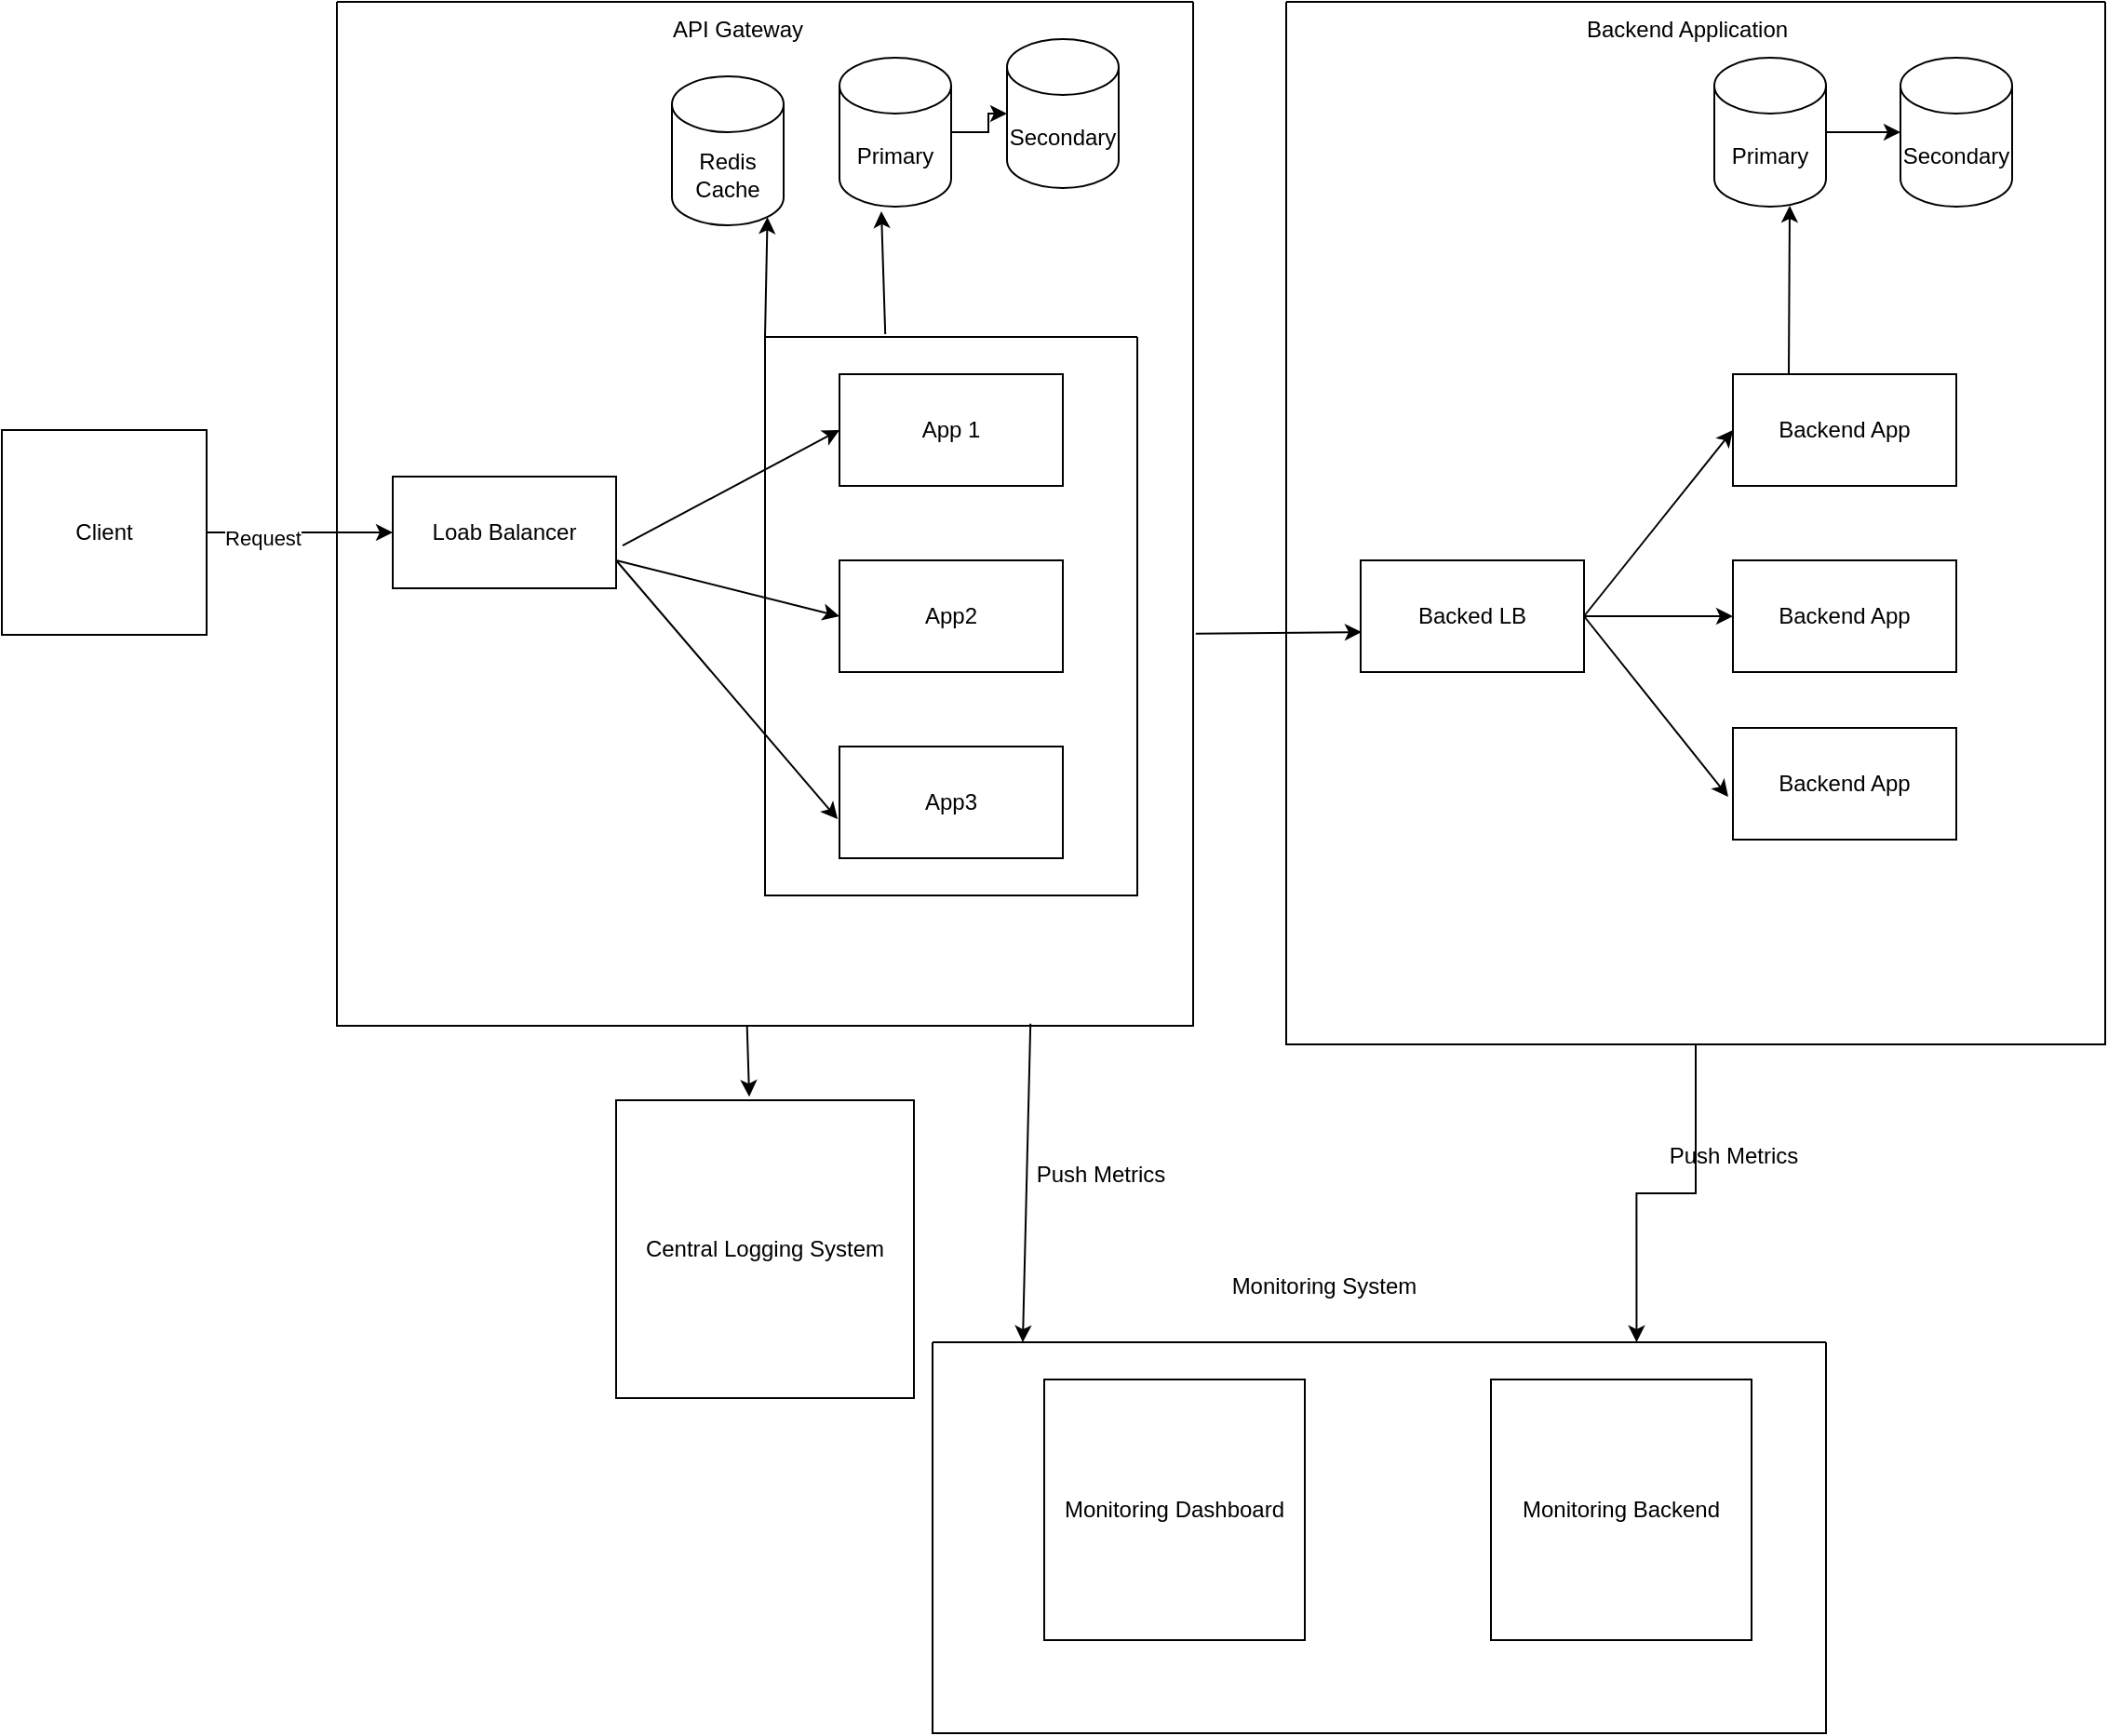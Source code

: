 <mxfile version="20.3.0" type="github">
  <diagram id="6zhuYc9gIJg85YQYfyod" name="Page-1">
    <mxGraphModel dx="1298" dy="866" grid="1" gridSize="10" guides="1" tooltips="1" connect="1" arrows="1" fold="1" page="1" pageScale="1" pageWidth="850" pageHeight="1100" math="0" shadow="0">
      <root>
        <mxCell id="0" />
        <mxCell id="1" parent="0" />
        <mxCell id="olm5dgiGOFT5ouL3xigB-4" style="edgeStyle=orthogonalEdgeStyle;rounded=0;orthogonalLoop=1;jettySize=auto;html=1;" parent="1" source="olm5dgiGOFT5ouL3xigB-1" target="olm5dgiGOFT5ouL3xigB-2" edge="1">
          <mxGeometry relative="1" as="geometry" />
        </mxCell>
        <mxCell id="olm5dgiGOFT5ouL3xigB-5" value="Request" style="edgeLabel;html=1;align=center;verticalAlign=middle;resizable=0;points=[];" parent="olm5dgiGOFT5ouL3xigB-4" vertex="1" connectable="0">
          <mxGeometry x="-0.4" y="-3" relative="1" as="geometry">
            <mxPoint as="offset" />
          </mxGeometry>
        </mxCell>
        <mxCell id="olm5dgiGOFT5ouL3xigB-1" value="Client" style="whiteSpace=wrap;html=1;aspect=fixed;" parent="1" vertex="1">
          <mxGeometry x="20" y="330" width="110" height="110" as="geometry" />
        </mxCell>
        <mxCell id="olm5dgiGOFT5ouL3xigB-2" value="Loab Balancer" style="rounded=0;whiteSpace=wrap;html=1;" parent="1" vertex="1">
          <mxGeometry x="230" y="355" width="120" height="60" as="geometry" />
        </mxCell>
        <mxCell id="olm5dgiGOFT5ouL3xigB-3" value="" style="endArrow=classic;html=1;rounded=0;entryX=0;entryY=0.5;entryDx=0;entryDy=0;exitX=1.029;exitY=0.617;exitDx=0;exitDy=0;exitPerimeter=0;" parent="1" source="olm5dgiGOFT5ouL3xigB-2" target="olm5dgiGOFT5ouL3xigB-6" edge="1">
          <mxGeometry width="50" height="50" relative="1" as="geometry">
            <mxPoint x="400" y="390" as="sourcePoint" />
            <mxPoint x="450" y="340" as="targetPoint" />
          </mxGeometry>
        </mxCell>
        <mxCell id="olm5dgiGOFT5ouL3xigB-6" value="App 1" style="rounded=0;whiteSpace=wrap;html=1;" parent="1" vertex="1">
          <mxGeometry x="470" y="300" width="120" height="60" as="geometry" />
        </mxCell>
        <mxCell id="olm5dgiGOFT5ouL3xigB-7" value="App3" style="rounded=0;whiteSpace=wrap;html=1;" parent="1" vertex="1">
          <mxGeometry x="470" y="500" width="120" height="60" as="geometry" />
        </mxCell>
        <mxCell id="olm5dgiGOFT5ouL3xigB-8" value="App2" style="rounded=0;whiteSpace=wrap;html=1;" parent="1" vertex="1">
          <mxGeometry x="470" y="400" width="120" height="60" as="geometry" />
        </mxCell>
        <mxCell id="olm5dgiGOFT5ouL3xigB-9" value="" style="endArrow=classic;html=1;rounded=0;exitX=1;exitY=0.75;exitDx=0;exitDy=0;entryX=0;entryY=0.5;entryDx=0;entryDy=0;" parent="1" source="olm5dgiGOFT5ouL3xigB-2" target="olm5dgiGOFT5ouL3xigB-8" edge="1">
          <mxGeometry width="50" height="50" relative="1" as="geometry">
            <mxPoint x="380" y="470" as="sourcePoint" />
            <mxPoint x="430" y="420" as="targetPoint" />
          </mxGeometry>
        </mxCell>
        <mxCell id="olm5dgiGOFT5ouL3xigB-10" value="" style="endArrow=classic;html=1;rounded=0;exitX=1;exitY=0.75;exitDx=0;exitDy=0;entryX=-0.008;entryY=0.65;entryDx=0;entryDy=0;entryPerimeter=0;" parent="1" source="olm5dgiGOFT5ouL3xigB-2" target="olm5dgiGOFT5ouL3xigB-7" edge="1">
          <mxGeometry width="50" height="50" relative="1" as="geometry">
            <mxPoint x="380" y="470" as="sourcePoint" />
            <mxPoint x="430" y="420" as="targetPoint" />
          </mxGeometry>
        </mxCell>
        <mxCell id="olm5dgiGOFT5ouL3xigB-11" value="Backed LB" style="rounded=0;whiteSpace=wrap;html=1;" parent="1" vertex="1">
          <mxGeometry x="750" y="400" width="120" height="60" as="geometry" />
        </mxCell>
        <mxCell id="olm5dgiGOFT5ouL3xigB-15" value="Backend App" style="rounded=0;whiteSpace=wrap;html=1;" parent="1" vertex="1">
          <mxGeometry x="950" y="300" width="120" height="60" as="geometry" />
        </mxCell>
        <mxCell id="olm5dgiGOFT5ouL3xigB-16" value="Backend App" style="rounded=0;whiteSpace=wrap;html=1;" parent="1" vertex="1">
          <mxGeometry x="950" y="490" width="120" height="60" as="geometry" />
        </mxCell>
        <mxCell id="olm5dgiGOFT5ouL3xigB-17" value="Backend App" style="rounded=0;whiteSpace=wrap;html=1;" parent="1" vertex="1">
          <mxGeometry x="950" y="400" width="120" height="60" as="geometry" />
        </mxCell>
        <mxCell id="olm5dgiGOFT5ouL3xigB-18" value="" style="endArrow=classic;html=1;rounded=0;exitX=1;exitY=0.5;exitDx=0;exitDy=0;entryX=0;entryY=0.5;entryDx=0;entryDy=0;" parent="1" source="olm5dgiGOFT5ouL3xigB-11" target="olm5dgiGOFT5ouL3xigB-15" edge="1">
          <mxGeometry width="50" height="50" relative="1" as="geometry">
            <mxPoint x="630" y="470" as="sourcePoint" />
            <mxPoint x="680" y="420" as="targetPoint" />
          </mxGeometry>
        </mxCell>
        <mxCell id="olm5dgiGOFT5ouL3xigB-19" value="" style="endArrow=classic;html=1;rounded=0;exitX=1;exitY=0.5;exitDx=0;exitDy=0;entryX=0;entryY=0.5;entryDx=0;entryDy=0;" parent="1" source="olm5dgiGOFT5ouL3xigB-11" target="olm5dgiGOFT5ouL3xigB-17" edge="1">
          <mxGeometry width="50" height="50" relative="1" as="geometry">
            <mxPoint x="630" y="470" as="sourcePoint" />
            <mxPoint x="680" y="420" as="targetPoint" />
          </mxGeometry>
        </mxCell>
        <mxCell id="olm5dgiGOFT5ouL3xigB-20" value="" style="endArrow=classic;html=1;rounded=0;exitX=1;exitY=0.5;exitDx=0;exitDy=0;entryX=-0.021;entryY=0.617;entryDx=0;entryDy=0;entryPerimeter=0;" parent="1" source="olm5dgiGOFT5ouL3xigB-11" target="olm5dgiGOFT5ouL3xigB-16" edge="1">
          <mxGeometry width="50" height="50" relative="1" as="geometry">
            <mxPoint x="630" y="470" as="sourcePoint" />
            <mxPoint x="680" y="420" as="targetPoint" />
          </mxGeometry>
        </mxCell>
        <mxCell id="olm5dgiGOFT5ouL3xigB-24" value="" style="edgeStyle=orthogonalEdgeStyle;rounded=0;orthogonalLoop=1;jettySize=auto;html=1;" parent="1" source="olm5dgiGOFT5ouL3xigB-21" target="olm5dgiGOFT5ouL3xigB-23" edge="1">
          <mxGeometry relative="1" as="geometry" />
        </mxCell>
        <mxCell id="olm5dgiGOFT5ouL3xigB-23" value="Secondary" style="shape=cylinder3;whiteSpace=wrap;html=1;boundedLbl=1;backgroundOutline=1;size=15;" parent="1" vertex="1">
          <mxGeometry x="560" y="120" width="60" height="80" as="geometry" />
        </mxCell>
        <mxCell id="olm5dgiGOFT5ouL3xigB-28" value="" style="swimlane;startSize=0;" parent="1" vertex="1">
          <mxGeometry x="430" y="280" width="200" height="300" as="geometry" />
        </mxCell>
        <mxCell id="olm5dgiGOFT5ouL3xigB-34" value="" style="swimlane;startSize=0;" parent="1" vertex="1">
          <mxGeometry x="200" y="100" width="460" height="550" as="geometry" />
        </mxCell>
        <mxCell id="olm5dgiGOFT5ouL3xigB-35" value="API Gateway" style="text;html=1;align=center;verticalAlign=middle;resizable=0;points=[];autosize=1;strokeColor=none;fillColor=none;" parent="olm5dgiGOFT5ouL3xigB-34" vertex="1">
          <mxGeometry x="170" width="90" height="30" as="geometry" />
        </mxCell>
        <mxCell id="olm5dgiGOFT5ouL3xigB-36" value="Redis Cache" style="shape=cylinder3;whiteSpace=wrap;html=1;boundedLbl=1;backgroundOutline=1;size=15;" parent="olm5dgiGOFT5ouL3xigB-34" vertex="1">
          <mxGeometry x="180" y="40" width="60" height="80" as="geometry" />
        </mxCell>
        <mxCell id="olm5dgiGOFT5ouL3xigB-21" value="Primary" style="shape=cylinder3;whiteSpace=wrap;html=1;boundedLbl=1;backgroundOutline=1;size=15;" parent="olm5dgiGOFT5ouL3xigB-34" vertex="1">
          <mxGeometry x="270" y="30" width="60" height="80" as="geometry" />
        </mxCell>
        <mxCell id="olm5dgiGOFT5ouL3xigB-37" value="" style="endArrow=classic;html=1;rounded=0;exitX=0;exitY=0;exitDx=0;exitDy=0;entryX=0.855;entryY=1;entryDx=0;entryDy=-4.35;entryPerimeter=0;" parent="1" source="olm5dgiGOFT5ouL3xigB-28" target="olm5dgiGOFT5ouL3xigB-36" edge="1">
          <mxGeometry width="50" height="50" relative="1" as="geometry">
            <mxPoint x="630" y="460" as="sourcePoint" />
            <mxPoint x="680" y="410" as="targetPoint" />
          </mxGeometry>
        </mxCell>
        <mxCell id="olm5dgiGOFT5ouL3xigB-38" value="" style="endArrow=classic;html=1;rounded=0;exitX=0.323;exitY=-0.005;exitDx=0;exitDy=0;exitPerimeter=0;entryX=0.375;entryY=1.031;entryDx=0;entryDy=0;entryPerimeter=0;" parent="1" source="olm5dgiGOFT5ouL3xigB-28" target="olm5dgiGOFT5ouL3xigB-21" edge="1">
          <mxGeometry width="50" height="50" relative="1" as="geometry">
            <mxPoint x="630" y="460" as="sourcePoint" />
            <mxPoint x="680" y="410" as="targetPoint" />
          </mxGeometry>
        </mxCell>
        <mxCell id="olm5dgiGOFT5ouL3xigB-39" value="" style="endArrow=classic;html=1;rounded=0;exitX=1.003;exitY=0.617;exitDx=0;exitDy=0;exitPerimeter=0;entryX=0.004;entryY=0.642;entryDx=0;entryDy=0;entryPerimeter=0;" parent="1" source="olm5dgiGOFT5ouL3xigB-34" target="olm5dgiGOFT5ouL3xigB-11" edge="1">
          <mxGeometry width="50" height="50" relative="1" as="geometry">
            <mxPoint x="670" y="440" as="sourcePoint" />
            <mxPoint x="680" y="410" as="targetPoint" />
          </mxGeometry>
        </mxCell>
        <mxCell id="olm5dgiGOFT5ouL3xigB-40" value="Primary" style="shape=cylinder3;whiteSpace=wrap;html=1;boundedLbl=1;backgroundOutline=1;size=15;" parent="1" vertex="1">
          <mxGeometry x="940" y="130" width="60" height="80" as="geometry" />
        </mxCell>
        <mxCell id="olm5dgiGOFT5ouL3xigB-41" value="Secondary" style="shape=cylinder3;whiteSpace=wrap;html=1;boundedLbl=1;backgroundOutline=1;size=15;" parent="1" vertex="1">
          <mxGeometry x="1040" y="130" width="60" height="80" as="geometry" />
        </mxCell>
        <mxCell id="olm5dgiGOFT5ouL3xigB-42" value="" style="endArrow=classic;html=1;rounded=0;exitX=1;exitY=0.5;exitDx=0;exitDy=0;exitPerimeter=0;entryX=0;entryY=0.5;entryDx=0;entryDy=0;entryPerimeter=0;" parent="1" source="olm5dgiGOFT5ouL3xigB-40" target="olm5dgiGOFT5ouL3xigB-41" edge="1">
          <mxGeometry width="50" height="50" relative="1" as="geometry">
            <mxPoint x="790" y="430" as="sourcePoint" />
            <mxPoint x="840" y="380" as="targetPoint" />
          </mxGeometry>
        </mxCell>
        <mxCell id="olm5dgiGOFT5ouL3xigB-43" value="" style="endArrow=classic;html=1;rounded=0;exitX=0.25;exitY=0;exitDx=0;exitDy=0;entryX=0.675;entryY=0.994;entryDx=0;entryDy=0;entryPerimeter=0;" parent="1" source="olm5dgiGOFT5ouL3xigB-15" target="olm5dgiGOFT5ouL3xigB-40" edge="1">
          <mxGeometry width="50" height="50" relative="1" as="geometry">
            <mxPoint x="790" y="430" as="sourcePoint" />
            <mxPoint x="840" y="380" as="targetPoint" />
          </mxGeometry>
        </mxCell>
        <mxCell id="olm5dgiGOFT5ouL3xigB-53" style="edgeStyle=orthogonalEdgeStyle;rounded=0;orthogonalLoop=1;jettySize=auto;html=1;exitX=0.5;exitY=1;exitDx=0;exitDy=0;entryX=0.788;entryY=0;entryDx=0;entryDy=0;entryPerimeter=0;" parent="1" source="olm5dgiGOFT5ouL3xigB-44" target="olm5dgiGOFT5ouL3xigB-46" edge="1">
          <mxGeometry relative="1" as="geometry" />
        </mxCell>
        <mxCell id="olm5dgiGOFT5ouL3xigB-44" value="" style="swimlane;startSize=0;" parent="1" vertex="1">
          <mxGeometry x="710" y="100" width="440" height="560" as="geometry" />
        </mxCell>
        <mxCell id="olm5dgiGOFT5ouL3xigB-45" value="Backend Application" style="text;html=1;align=center;verticalAlign=middle;resizable=0;points=[];autosize=1;strokeColor=none;fillColor=none;" parent="olm5dgiGOFT5ouL3xigB-44" vertex="1">
          <mxGeometry x="150" width="130" height="30" as="geometry" />
        </mxCell>
        <mxCell id="olm5dgiGOFT5ouL3xigB-46" value="" style="swimlane;startSize=0;" parent="1" vertex="1">
          <mxGeometry x="520" y="820" width="480" height="210" as="geometry" />
        </mxCell>
        <mxCell id="olm5dgiGOFT5ouL3xigB-49" value="Monitoring Backend" style="whiteSpace=wrap;html=1;aspect=fixed;" parent="olm5dgiGOFT5ouL3xigB-46" vertex="1">
          <mxGeometry x="300" y="20" width="140" height="140" as="geometry" />
        </mxCell>
        <mxCell id="olm5dgiGOFT5ouL3xigB-47" value="Monitoring System" style="text;html=1;align=center;verticalAlign=middle;resizable=0;points=[];autosize=1;strokeColor=none;fillColor=none;" parent="1" vertex="1">
          <mxGeometry x="670" y="775" width="120" height="30" as="geometry" />
        </mxCell>
        <mxCell id="olm5dgiGOFT5ouL3xigB-48" value="Monitoring Dashboard" style="whiteSpace=wrap;html=1;aspect=fixed;" parent="1" vertex="1">
          <mxGeometry x="580" y="840" width="140" height="140" as="geometry" />
        </mxCell>
        <mxCell id="olm5dgiGOFT5ouL3xigB-50" value="" style="endArrow=classic;html=1;rounded=0;exitX=0.81;exitY=0.998;exitDx=0;exitDy=0;exitPerimeter=0;entryX=0.101;entryY=0;entryDx=0;entryDy=0;entryPerimeter=0;" parent="1" source="olm5dgiGOFT5ouL3xigB-34" target="olm5dgiGOFT5ouL3xigB-46" edge="1">
          <mxGeometry width="50" height="50" relative="1" as="geometry">
            <mxPoint x="600" y="900" as="sourcePoint" />
            <mxPoint x="650" y="850" as="targetPoint" />
          </mxGeometry>
        </mxCell>
        <mxCell id="olm5dgiGOFT5ouL3xigB-51" value="Push Metrics" style="text;html=1;align=center;verticalAlign=middle;resizable=0;points=[];autosize=1;strokeColor=none;fillColor=none;" parent="1" vertex="1">
          <mxGeometry x="565" y="715" width="90" height="30" as="geometry" />
        </mxCell>
        <mxCell id="olm5dgiGOFT5ouL3xigB-54" value="Push Metrics" style="text;html=1;align=center;verticalAlign=middle;resizable=0;points=[];autosize=1;strokeColor=none;fillColor=none;" parent="1" vertex="1">
          <mxGeometry x="905" y="705" width="90" height="30" as="geometry" />
        </mxCell>
        <mxCell id="olm5dgiGOFT5ouL3xigB-58" value="Central Logging System" style="whiteSpace=wrap;html=1;aspect=fixed;" parent="1" vertex="1">
          <mxGeometry x="350" y="690" width="160" height="160" as="geometry" />
        </mxCell>
        <mxCell id="olm5dgiGOFT5ouL3xigB-59" value="" style="endArrow=classic;html=1;rounded=0;exitX=0.479;exitY=1;exitDx=0;exitDy=0;entryX=0.447;entryY=-0.012;entryDx=0;entryDy=0;entryPerimeter=0;exitPerimeter=0;" parent="1" source="olm5dgiGOFT5ouL3xigB-34" target="olm5dgiGOFT5ouL3xigB-58" edge="1">
          <mxGeometry width="50" height="50" relative="1" as="geometry">
            <mxPoint x="640" y="730" as="sourcePoint" />
            <mxPoint x="690" y="680" as="targetPoint" />
          </mxGeometry>
        </mxCell>
      </root>
    </mxGraphModel>
  </diagram>
</mxfile>
